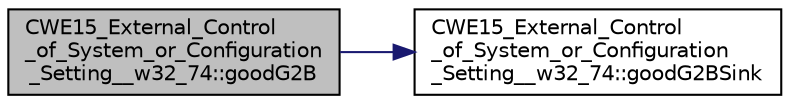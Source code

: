 digraph "CWE15_External_Control_of_System_or_Configuration_Setting__w32_74::goodG2B"
{
  edge [fontname="Helvetica",fontsize="10",labelfontname="Helvetica",labelfontsize="10"];
  node [fontname="Helvetica",fontsize="10",shape=record];
  rankdir="LR";
  Node13 [label="CWE15_External_Control\l_of_System_or_Configuration\l_Setting__w32_74::goodG2B",height=0.2,width=0.4,color="black", fillcolor="grey75", style="filled", fontcolor="black"];
  Node13 -> Node14 [color="midnightblue",fontsize="10",style="solid",fontname="Helvetica"];
  Node14 [label="CWE15_External_Control\l_of_System_or_Configuration\l_Setting__w32_74::goodG2BSink",height=0.2,width=0.4,color="black", fillcolor="white", style="filled",URL="$namespaceCWE15__External__Control__of__System__or__Configuration__Setting____w32__74.html#af90d05900a1e030a630882704a7efec7"];
}
